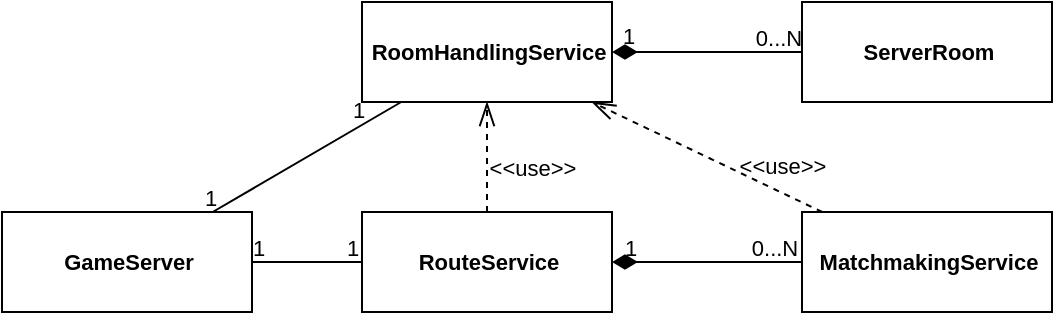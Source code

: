 <mxfile version="13.0.6" type="device" pages="2"><diagram id="ggWkFIttFP3k0YCquZvB" name="architecture"><mxGraphModel dx="868" dy="482" grid="1" gridSize="10" guides="1" tooltips="1" connect="1" arrows="1" fold="1" page="1" pageScale="1" pageWidth="827" pageHeight="1169" math="0" shadow="0"><root><mxCell id="0"/><mxCell id="1" parent="0"/><mxCell id="hVfuFkYI5K-hd_Lhedua-10" style="edgeStyle=none;rounded=0;orthogonalLoop=1;jettySize=auto;html=1;endArrow=none;endFill=0;startArrow=diamondThin;startFill=1;startSize=10;" parent="1" source="hVfuFkYI5K-hd_Lhedua-1" target="hVfuFkYI5K-hd_Lhedua-5" edge="1"><mxGeometry relative="1" as="geometry"/></mxCell><mxCell id="LNTiuDUB1eDf4OFS-0oL-1" value="1" style="edgeLabel;html=1;align=center;verticalAlign=middle;resizable=0;points=[];labelBackgroundColor=none;" parent="hVfuFkYI5K-hd_Lhedua-10" vertex="1" connectable="0"><mxGeometry x="-0.697" y="3" relative="1" as="geometry"><mxPoint x="-7" y="-5" as="offset"/></mxGeometry></mxCell><mxCell id="LNTiuDUB1eDf4OFS-0oL-2" value="0...N" style="edgeLabel;html=1;align=center;verticalAlign=middle;resizable=0;points=[];labelBackgroundColor=none;" parent="hVfuFkYI5K-hd_Lhedua-10" vertex="1" connectable="0"><mxGeometry x="0.779" relative="1" as="geometry"><mxPoint x="-2" y="-7" as="offset"/></mxGeometry></mxCell><mxCell id="hVfuFkYI5K-hd_Lhedua-1" value="RoomHandlingService" style="html=1;fontSize=11;fontStyle=1" parent="1" vertex="1"><mxGeometry x="430" y="640" width="125" height="50" as="geometry"/></mxCell><mxCell id="hVfuFkYI5K-hd_Lhedua-12" style="edgeStyle=none;rounded=0;orthogonalLoop=1;jettySize=auto;html=1;endArrow=openThin;endFill=0;dashed=1;startSize=9;endSize=10;" parent="1" source="hVfuFkYI5K-hd_Lhedua-2" target="hVfuFkYI5K-hd_Lhedua-1" edge="1"><mxGeometry relative="1" as="geometry"/></mxCell><mxCell id="hVfuFkYI5K-hd_Lhedua-14" value="&amp;lt;&amp;lt;use&amp;gt;&amp;gt;" style="edgeLabel;html=1;align=center;verticalAlign=middle;resizable=0;points=[];labelBackgroundColor=none;" parent="hVfuFkYI5K-hd_Lhedua-12" vertex="1" connectable="0"><mxGeometry x="-0.162" relative="1" as="geometry"><mxPoint x="27.45" as="offset"/></mxGeometry></mxCell><mxCell id="hVfuFkYI5K-hd_Lhedua-2" value="MatchmakingService" style="html=1;fontSize=11;fontStyle=1" parent="1" vertex="1"><mxGeometry x="650" y="745" width="125" height="50" as="geometry"/></mxCell><mxCell id="hVfuFkYI5K-hd_Lhedua-9" style="edgeStyle=none;rounded=0;orthogonalLoop=1;jettySize=auto;html=1;endArrow=none;endFill=0;startArrow=diamondThin;startFill=1;startSize=10;" parent="1" source="hVfuFkYI5K-hd_Lhedua-3" target="hVfuFkYI5K-hd_Lhedua-2" edge="1"><mxGeometry relative="1" as="geometry"/></mxCell><mxCell id="LNTiuDUB1eDf4OFS-0oL-3" value="1" style="edgeLabel;html=1;align=center;verticalAlign=middle;resizable=0;points=[];labelBackgroundColor=none;" parent="hVfuFkYI5K-hd_Lhedua-9" vertex="1" connectable="0"><mxGeometry x="-0.642" y="1" relative="1" as="geometry"><mxPoint x="-8" y="-6" as="offset"/></mxGeometry></mxCell><mxCell id="LNTiuDUB1eDf4OFS-0oL-4" value="0...N" style="edgeLabel;html=1;align=center;verticalAlign=middle;resizable=0;points=[];labelBackgroundColor=none;" parent="hVfuFkYI5K-hd_Lhedua-9" vertex="1" connectable="0"><mxGeometry x="0.806" y="-2" relative="1" as="geometry"><mxPoint x="-5" y="-9" as="offset"/></mxGeometry></mxCell><mxCell id="hVfuFkYI5K-hd_Lhedua-11" style="edgeStyle=none;rounded=0;orthogonalLoop=1;jettySize=auto;html=1;endArrow=openThin;endFill=0;dashed=1;startSize=9;endSize=10;" parent="1" source="hVfuFkYI5K-hd_Lhedua-3" target="hVfuFkYI5K-hd_Lhedua-1" edge="1"><mxGeometry relative="1" as="geometry"/></mxCell><mxCell id="hVfuFkYI5K-hd_Lhedua-13" value="&amp;lt;&amp;lt;use&amp;gt;&amp;gt;" style="edgeLabel;html=1;align=center;verticalAlign=middle;resizable=0;points=[];labelBackgroundColor=none;" parent="hVfuFkYI5K-hd_Lhedua-11" vertex="1" connectable="0"><mxGeometry x="-0.354" y="-1" relative="1" as="geometry"><mxPoint x="21" y="-4" as="offset"/></mxGeometry></mxCell><mxCell id="hVfuFkYI5K-hd_Lhedua-3" value="RouteService" style="html=1;fontSize=11;fontStyle=1" parent="1" vertex="1"><mxGeometry x="430" y="745" width="125" height="50" as="geometry"/></mxCell><mxCell id="hVfuFkYI5K-hd_Lhedua-7" style="rounded=0;orthogonalLoop=1;jettySize=auto;html=1;endArrow=none;endFill=0;" parent="1" source="hVfuFkYI5K-hd_Lhedua-4" target="hVfuFkYI5K-hd_Lhedua-1" edge="1"><mxGeometry relative="1" as="geometry"/></mxCell><mxCell id="hVfuFkYI5K-hd_Lhedua-16" value="1" style="edgeLabel;html=1;align=center;verticalAlign=middle;resizable=0;points=[];labelBackgroundColor=none;" parent="hVfuFkYI5K-hd_Lhedua-7" vertex="1" connectable="0"><mxGeometry x="-0.678" y="1" relative="1" as="geometry"><mxPoint x="-16.47" y="2" as="offset"/></mxGeometry></mxCell><mxCell id="hVfuFkYI5K-hd_Lhedua-17" value="1" style="edgeLabel;html=1;align=center;verticalAlign=middle;resizable=0;points=[];labelBackgroundColor=none;" parent="hVfuFkYI5K-hd_Lhedua-7" vertex="1" connectable="0"><mxGeometry x="0.689" y="1" relative="1" as="geometry"><mxPoint x="-7.01" y="-4" as="offset"/></mxGeometry></mxCell><mxCell id="hVfuFkYI5K-hd_Lhedua-8" style="edgeStyle=none;rounded=0;orthogonalLoop=1;jettySize=auto;html=1;endArrow=none;endFill=0;" parent="1" source="hVfuFkYI5K-hd_Lhedua-4" target="hVfuFkYI5K-hd_Lhedua-3" edge="1"><mxGeometry relative="1" as="geometry"/></mxCell><mxCell id="hVfuFkYI5K-hd_Lhedua-20" value="1" style="edgeLabel;html=1;align=center;verticalAlign=middle;resizable=0;points=[];labelBackgroundColor=none;" parent="hVfuFkYI5K-hd_Lhedua-8" vertex="1" connectable="0"><mxGeometry x="-0.617" relative="1" as="geometry"><mxPoint x="-7.39" y="-7" as="offset"/></mxGeometry></mxCell><mxCell id="hVfuFkYI5K-hd_Lhedua-21" value="1" style="edgeLabel;html=1;align=center;verticalAlign=middle;resizable=0;points=[];labelBackgroundColor=none;" parent="hVfuFkYI5K-hd_Lhedua-8" vertex="1" connectable="0"><mxGeometry x="0.8" relative="1" as="geometry"><mxPoint y="-7" as="offset"/></mxGeometry></mxCell><mxCell id="hVfuFkYI5K-hd_Lhedua-4" value="GameServer" style="html=1;fontSize=11;fontStyle=1" parent="1" vertex="1"><mxGeometry x="250" y="745" width="125" height="50" as="geometry"/></mxCell><mxCell id="hVfuFkYI5K-hd_Lhedua-5" value="ServerRoom" style="html=1;fontSize=11;fontStyle=1" parent="1" vertex="1"><mxGeometry x="650" y="640" width="125" height="50" as="geometry"/></mxCell></root></mxGraphModel></diagram><diagram id="GXotS_xC3NyZoGBGB6s5" name="design"><mxGraphModel dx="1848" dy="1736" grid="1" gridSize="10" guides="1" tooltips="1" connect="1" arrows="1" fold="1" page="1" pageScale="1" pageWidth="827" pageHeight="1169" math="0" shadow="0"><root><mxCell id="px9jCa-oGdd7PAt1rOFm-0"/><mxCell id="px9jCa-oGdd7PAt1rOFm-1" parent="px9jCa-oGdd7PAt1rOFm-0"/><mxCell id="px9jCa-oGdd7PAt1rOFm-46" value="Client" style="swimlane;fontStyle=1;align=center;verticalAlign=top;childLayout=stackLayout;horizontal=1;startSize=26;horizontalStack=0;resizeParent=1;resizeParentMax=0;resizeLast=0;collapsible=1;marginBottom=0;labelBackgroundColor=none;" parent="px9jCa-oGdd7PAt1rOFm-1" vertex="1"><mxGeometry x="667.89" y="146.0" width="97" height="74" as="geometry"/></mxCell><mxCell id="px9jCa-oGdd7PAt1rOFm-47" value="+ clientId: String" style="text;strokeColor=none;fillColor=none;align=left;verticalAlign=middle;spacingLeft=5;spacingRight=4;overflow=hidden;rotatable=0;points=[[0,0.5],[1,0.5]];portConstraint=eastwest;spacing=2;fontSize=10;" parent="px9jCa-oGdd7PAt1rOFm-46" vertex="1"><mxGeometry y="26" width="97" height="20" as="geometry"/></mxCell><mxCell id="px9jCa-oGdd7PAt1rOFm-48" value="" style="line;strokeWidth=1;fillColor=none;align=left;verticalAlign=middle;spacingTop=-1;spacingLeft=3;spacingRight=3;rotatable=0;labelPosition=right;points=[];portConstraint=eastwest;" parent="px9jCa-oGdd7PAt1rOFm-46" vertex="1"><mxGeometry y="46" width="97" height="8" as="geometry"/></mxCell><mxCell id="px9jCa-oGdd7PAt1rOFm-49" value="+ send(msg)" style="text;strokeColor=none;fillColor=none;align=left;verticalAlign=top;spacingLeft=4;spacingRight=4;overflow=hidden;rotatable=0;points=[[0,0.5],[1,0.5]];portConstraint=eastwest;fontSize=10;" parent="px9jCa-oGdd7PAt1rOFm-46" vertex="1"><mxGeometry y="54" width="97" height="20" as="geometry"/></mxCell><mxCell id="N-1T2QZrihPFVDu4DGSP-5" style="rounded=0;orthogonalLoop=1;jettySize=auto;html=1;startSize=9;endArrow=none;endFill=0;endSize=10;fontSize=10;edgeStyle=orthogonalEdgeStyle;" parent="px9jCa-oGdd7PAt1rOFm-1" source="px9jCa-oGdd7PAt1rOFm-2" target="TbEqIi68qh9XwO49o0xm-0" edge="1"><mxGeometry relative="1" as="geometry"><mxPoint x="350" y="330" as="targetPoint"/><Array as="points"><mxPoint x="235" y="297"/></Array></mxGeometry></mxCell><mxCell id="N-1T2QZrihPFVDu4DGSP-8" value="1" style="edgeLabel;html=1;align=center;verticalAlign=middle;resizable=0;points=[];fontSize=10;labelBackgroundColor=none;" parent="N-1T2QZrihPFVDu4DGSP-5" vertex="1" connectable="0"><mxGeometry x="-0.96" y="-1" relative="1" as="geometry"><mxPoint x="6" y="3.29" as="offset"/></mxGeometry></mxCell><mxCell id="N-1T2QZrihPFVDu4DGSP-9" value="1" style="edgeLabel;html=1;align=center;verticalAlign=middle;resizable=0;points=[];fontSize=10;labelBackgroundColor=none;" parent="N-1T2QZrihPFVDu4DGSP-5" vertex="1" connectable="0"><mxGeometry x="0.954" y="1" relative="1" as="geometry"><mxPoint y="-7.03" as="offset"/></mxGeometry></mxCell><mxCell id="px9jCa-oGdd7PAt1rOFm-2" value="ServerActor" style="html=1;fontSize=11;fontStyle=1" parent="px9jCa-oGdd7PAt1rOFm-1" vertex="1"><mxGeometry x="180" y="116" width="110" height="50" as="geometry"/></mxCell><mxCell id="px9jCa-oGdd7PAt1rOFm-3" style="rounded=0;orthogonalLoop=1;jettySize=auto;html=1;endArrow=none;endFill=0;fontSize=11;startArrow=none;startFill=0;strokeWidth=1;endSize=6;startSize=10;edgeStyle=orthogonalEdgeStyle;" parent="px9jCa-oGdd7PAt1rOFm-1" source="px9jCa-oGdd7PAt1rOFm-2" target="px9jCa-oGdd7PAt1rOFm-50" edge="1"><mxGeometry relative="1" as="geometry"><mxPoint x="356" y="126.72" as="sourcePoint"/><mxPoint x="302" y="100.001" as="targetPoint"/><Array as="points"><mxPoint x="235" y="-38"/></Array></mxGeometry></mxCell><mxCell id="px9jCa-oGdd7PAt1rOFm-4" value="1" style="edgeLabel;html=1;align=center;verticalAlign=middle;resizable=0;points=[];labelBackgroundColor=none;" parent="px9jCa-oGdd7PAt1rOFm-3" vertex="1" connectable="0"><mxGeometry x="-0.906" y="1" relative="1" as="geometry"><mxPoint x="6.0" y="4.59" as="offset"/></mxGeometry></mxCell><mxCell id="px9jCa-oGdd7PAt1rOFm-5" value="1" style="edgeLabel;html=1;align=center;verticalAlign=middle;resizable=0;points=[];labelBackgroundColor=none;" parent="px9jCa-oGdd7PAt1rOFm-3" vertex="1" connectable="0"><mxGeometry x="0.685" y="1" relative="1" as="geometry"><mxPoint x="30.2" y="9.0" as="offset"/></mxGeometry></mxCell><mxCell id="px9jCa-oGdd7PAt1rOFm-6" style="rounded=0;orthogonalLoop=1;jettySize=auto;html=1;dashed=1;startArrow=none;startFill=0;startSize=10;endArrow=openThin;endFill=0;endSize=10;strokeWidth=1;fontSize=11;" parent="px9jCa-oGdd7PAt1rOFm-1" source="px9jCa-oGdd7PAt1rOFm-32" target="px9jCa-oGdd7PAt1rOFm-50" edge="1"><mxGeometry relative="1" as="geometry"><mxPoint x="461" y="210" as="sourcePoint"/><mxPoint x="461" y="150" as="targetPoint"/></mxGeometry></mxCell><mxCell id="px9jCa-oGdd7PAt1rOFm-7" value="&amp;lt;&amp;lt;use&amp;gt;&amp;gt;" style="text;html=1;align=center;verticalAlign=middle;resizable=0;points=[];labelBackgroundColor=none;fontSize=11;" parent="px9jCa-oGdd7PAt1rOFm-6" vertex="1" connectable="0"><mxGeometry x="0.269" y="-1" relative="1" as="geometry"><mxPoint x="24" y="9.14" as="offset"/></mxGeometry></mxCell><mxCell id="px9jCa-oGdd7PAt1rOFm-8" style="rounded=0;orthogonalLoop=1;jettySize=auto;html=1;endArrow=none;endFill=0;fontSize=11;startArrow=none;startFill=0;strokeWidth=1;endSize=6;startSize=10;" parent="px9jCa-oGdd7PAt1rOFm-1" source="px9jCa-oGdd7PAt1rOFm-2" target="px9jCa-oGdd7PAt1rOFm-32" edge="1"><mxGeometry relative="1" as="geometry"><mxPoint x="276" y="196.72" as="sourcePoint"/><mxPoint x="334.51" y="192.72" as="targetPoint"/></mxGeometry></mxCell><mxCell id="px9jCa-oGdd7PAt1rOFm-9" value="1" style="edgeLabel;html=1;align=center;verticalAlign=middle;resizable=0;points=[];labelBackgroundColor=none;" parent="px9jCa-oGdd7PAt1rOFm-8" vertex="1" connectable="0"><mxGeometry x="-0.838" y="1" relative="1" as="geometry"><mxPoint x="-1" y="-7.14" as="offset"/></mxGeometry></mxCell><mxCell id="px9jCa-oGdd7PAt1rOFm-10" value="1" style="edgeLabel;html=1;align=center;verticalAlign=middle;resizable=0;points=[];labelBackgroundColor=none;" parent="px9jCa-oGdd7PAt1rOFm-8" vertex="1" connectable="0"><mxGeometry x="0.687" relative="1" as="geometry"><mxPoint x="6.47" y="-8.43" as="offset"/></mxGeometry></mxCell><mxCell id="px9jCa-oGdd7PAt1rOFm-11" style="rounded=0;orthogonalLoop=1;jettySize=auto;html=1;endArrow=none;endFill=0;fontSize=11;startArrow=diamondThin;startFill=1;strokeWidth=1;endSize=6;startSize=10;" parent="px9jCa-oGdd7PAt1rOFm-1" source="px9jCa-oGdd7PAt1rOFm-50" target="px9jCa-oGdd7PAt1rOFm-18" edge="1"><mxGeometry relative="1" as="geometry"><mxPoint x="555" y="-62" as="sourcePoint"/><mxPoint x="694" y="300" as="targetPoint"/></mxGeometry></mxCell><mxCell id="px9jCa-oGdd7PAt1rOFm-12" value="1" style="text;html=1;align=center;verticalAlign=middle;resizable=0;points=[];labelBackgroundColor=none;fontSize=11;" parent="px9jCa-oGdd7PAt1rOFm-11" vertex="1" connectable="0"><mxGeometry x="-0.86" relative="1" as="geometry"><mxPoint x="5.06" y="-8.59" as="offset"/></mxGeometry></mxCell><mxCell id="px9jCa-oGdd7PAt1rOFm-14" value="0...N" style="text;html=1;align=center;verticalAlign=middle;resizable=0;points=[];" parent="px9jCa-oGdd7PAt1rOFm-11" vertex="1" connectable="0"><mxGeometry x="0.689" y="1" relative="1" as="geometry"><mxPoint y="-9" as="offset"/></mxGeometry></mxCell><mxCell id="px9jCa-oGdd7PAt1rOFm-15" style="edgeStyle=none;rounded=0;orthogonalLoop=1;jettySize=auto;html=1;startArrow=none;startFill=0;startSize=12;endArrow=none;endFill=0;endSize=11;strokeWidth=1;fontSize=11;" parent="px9jCa-oGdd7PAt1rOFm-1" source="px9jCa-oGdd7PAt1rOFm-18" target="px9jCa-oGdd7PAt1rOFm-36" edge="1"><mxGeometry relative="1" as="geometry"><mxPoint x="539.39" y="270" as="targetPoint"/><Array as="points"/></mxGeometry></mxCell><mxCell id="px9jCa-oGdd7PAt1rOFm-16" value="1" style="edgeLabel;html=1;align=center;verticalAlign=middle;resizable=0;points=[];labelBackgroundColor=none;" parent="px9jCa-oGdd7PAt1rOFm-15" vertex="1" connectable="0"><mxGeometry x="-0.679" relative="1" as="geometry"><mxPoint x="-7" y="-2.6" as="offset"/></mxGeometry></mxCell><mxCell id="px9jCa-oGdd7PAt1rOFm-17" value="1" style="edgeLabel;html=1;align=center;verticalAlign=middle;resizable=0;points=[];labelBackgroundColor=none;" parent="px9jCa-oGdd7PAt1rOFm-15" vertex="1" connectable="0"><mxGeometry x="0.802" relative="1" as="geometry"><mxPoint x="-7.1" y="-4" as="offset"/></mxGeometry></mxCell><mxCell id="px9jCa-oGdd7PAt1rOFm-18" value="RoomActor" style="html=1;fontSize=11;fontStyle=1" parent="px9jCa-oGdd7PAt1rOFm-1" vertex="1"><mxGeometry x="661.39" y="-63" width="110" height="50" as="geometry"/></mxCell><mxCell id="px9jCa-oGdd7PAt1rOFm-20" style="edgeStyle=none;rounded=0;orthogonalLoop=1;jettySize=auto;html=1;startArrow=none;startFill=0;startSize=12;endArrow=none;endFill=0;endSize=10;strokeColor=#000000;" parent="px9jCa-oGdd7PAt1rOFm-1" source="px9jCa-oGdd7PAt1rOFm-57" target="px9jCa-oGdd7PAt1rOFm-2" edge="1"><mxGeometry relative="1" as="geometry"><mxPoint x="215" y="206.72" as="sourcePoint"/></mxGeometry></mxCell><mxCell id="TbEqIi68qh9XwO49o0xm-14" value="1" style="edgeLabel;html=1;align=center;verticalAlign=middle;resizable=0;points=[];labelBackgroundColor=none;" parent="px9jCa-oGdd7PAt1rOFm-20" vertex="1" connectable="0"><mxGeometry x="-0.705" relative="1" as="geometry"><mxPoint x="-3" y="-7" as="offset"/></mxGeometry></mxCell><mxCell id="TbEqIi68qh9XwO49o0xm-15" value="1" style="edgeLabel;html=1;align=center;verticalAlign=middle;resizable=0;points=[];labelBackgroundColor=none;" parent="px9jCa-oGdd7PAt1rOFm-20" vertex="1" connectable="0"><mxGeometry x="0.765" y="-3" relative="1" as="geometry"><mxPoint x="-2" y="-10" as="offset"/></mxGeometry></mxCell><mxCell id="px9jCa-oGdd7PAt1rOFm-26" style="edgeStyle=none;rounded=0;orthogonalLoop=1;jettySize=auto;html=1;endArrow=diamondThin;endFill=1;endSize=10;strokeWidth=1;startSize=10;" parent="px9jCa-oGdd7PAt1rOFm-1" source="px9jCa-oGdd7PAt1rOFm-46" target="px9jCa-oGdd7PAt1rOFm-36" edge="1"><mxGeometry relative="1" as="geometry"><mxPoint x="589.885" y="390" as="sourcePoint"/><mxPoint x="539.39" y="320" as="targetPoint"/></mxGeometry></mxCell><mxCell id="px9jCa-oGdd7PAt1rOFm-68" value="1" style="edgeLabel;html=1;align=center;verticalAlign=middle;resizable=0;points=[];labelBackgroundColor=none;" parent="px9jCa-oGdd7PAt1rOFm-26" vertex="1" connectable="0"><mxGeometry x="-0.697" y="-1" relative="1" as="geometry"><mxPoint x="8.04" y="-35.38" as="offset"/></mxGeometry></mxCell><mxCell id="TbEqIi68qh9XwO49o0xm-7" style="rounded=0;orthogonalLoop=1;jettySize=auto;html=1;dashed=1;endArrow=open;endFill=0;endSize=10;" parent="px9jCa-oGdd7PAt1rOFm-1" source="px9jCa-oGdd7PAt1rOFm-32" target="TbEqIi68qh9XwO49o0xm-0" edge="1"><mxGeometry relative="1" as="geometry"/></mxCell><mxCell id="TbEqIi68qh9XwO49o0xm-8" value="&amp;lt;&amp;lt;use&amp;gt;&amp;gt;" style="edgeLabel;html=1;align=center;verticalAlign=middle;resizable=0;points=[];" parent="TbEqIi68qh9XwO49o0xm-7" vertex="1" connectable="0"><mxGeometry x="-0.24" y="1" relative="1" as="geometry"><mxPoint x="25" y="3.24" as="offset"/></mxGeometry></mxCell><mxCell id="px9jCa-oGdd7PAt1rOFm-69" value="0...N" style="text;html=1;align=center;verticalAlign=middle;resizable=0;points=[];" parent="px9jCa-oGdd7PAt1rOFm-1" vertex="1" connectable="0"><mxGeometry x="732.004" y="146" as="geometry"><mxPoint x="-1" y="-8" as="offset"/></mxGeometry></mxCell><mxCell id="TbEqIi68qh9XwO49o0xm-10" style="rounded=0;orthogonalLoop=1;jettySize=auto;html=1;endArrow=none;endFill=0;fontSize=11;startArrow=diamondThin;startFill=1;strokeWidth=1;endSize=6;startSize=10;" parent="px9jCa-oGdd7PAt1rOFm-1" source="TbEqIi68qh9XwO49o0xm-0" target="TbEqIi68qh9XwO49o0xm-9" edge="1"><mxGeometry relative="1" as="geometry"><mxPoint x="590" y="515.76" as="sourcePoint"/><mxPoint x="659.39" y="515.76" as="targetPoint"/></mxGeometry></mxCell><mxCell id="TbEqIi68qh9XwO49o0xm-11" value="1" style="text;html=1;align=center;verticalAlign=middle;resizable=0;points=[];labelBackgroundColor=none;fontSize=11;" parent="TbEqIi68qh9XwO49o0xm-10" vertex="1" connectable="0"><mxGeometry x="-0.86" relative="1" as="geometry"><mxPoint x="3.553e-15" y="-11" as="offset"/></mxGeometry></mxCell><mxCell id="TbEqIi68qh9XwO49o0xm-12" value="0...N" style="text;html=1;align=center;verticalAlign=middle;resizable=0;points=[];" parent="TbEqIi68qh9XwO49o0xm-10" vertex="1" connectable="0"><mxGeometry x="0.689" y="1" relative="1" as="geometry"><mxPoint x="-5.25" y="-10.23" as="offset"/></mxGeometry></mxCell><mxCell id="N-1T2QZrihPFVDu4DGSP-1" style="edgeStyle=orthogonalEdgeStyle;rounded=0;orthogonalLoop=1;jettySize=auto;html=1;endArrow=diamondThin;endFill=1;startSize=9;endSize=10;" parent="px9jCa-oGdd7PAt1rOFm-1" source="px9jCa-oGdd7PAt1rOFm-46" target="TbEqIi68qh9XwO49o0xm-9" edge="1"><mxGeometry relative="1" as="geometry"><Array as="points"/></mxGeometry></mxCell><mxCell id="N-1T2QZrihPFVDu4DGSP-2" value="0...N" style="edgeLabel;html=1;align=center;verticalAlign=middle;resizable=0;points=[];labelBackgroundColor=none;" parent="N-1T2QZrihPFVDu4DGSP-1" vertex="1" connectable="0"><mxGeometry x="-0.665" relative="1" as="geometry"><mxPoint x="15.11" y="-1" as="offset"/></mxGeometry></mxCell><mxCell id="N-1T2QZrihPFVDu4DGSP-3" value="1" style="edgeLabel;html=1;align=center;verticalAlign=middle;resizable=0;points=[];labelBackgroundColor=none;" parent="N-1T2QZrihPFVDu4DGSP-1" vertex="1" connectable="0"><mxGeometry x="0.613" relative="1" as="geometry"><mxPoint x="7.61" y="4" as="offset"/></mxGeometry></mxCell><mxCell id="px9jCa-oGdd7PAt1rOFm-32" value="RouteService" style="swimlane;fontStyle=1;align=center;verticalAlign=top;childLayout=stackLayout;horizontal=1;startSize=26;horizontalStack=0;resizeParent=1;resizeParentMax=0;resizeLast=0;collapsible=1;marginBottom=0;labelBackgroundColor=none;" parent="px9jCa-oGdd7PAt1rOFm-1" vertex="1"><mxGeometry x="373" y="104" width="160" height="74" as="geometry"/></mxCell><mxCell id="px9jCa-oGdd7PAt1rOFm-33" value="+ route" style="text;strokeColor=none;fillColor=none;align=left;verticalAlign=middle;spacingLeft=5;spacingRight=4;overflow=hidden;rotatable=0;points=[[0,0.5],[1,0.5]];portConstraint=eastwest;spacing=2;fontSize=10;" parent="px9jCa-oGdd7PAt1rOFm-32" vertex="1"><mxGeometry y="26" width="160" height="20" as="geometry"/></mxCell><mxCell id="px9jCa-oGdd7PAt1rOFm-34" value="" style="line;strokeWidth=1;fillColor=none;align=left;verticalAlign=middle;spacingTop=-1;spacingLeft=3;spacingRight=3;rotatable=0;labelPosition=right;points=[];portConstraint=eastwest;" parent="px9jCa-oGdd7PAt1rOFm-32" vertex="1"><mxGeometry y="46" width="160" height="8" as="geometry"/></mxCell><mxCell id="px9jCa-oGdd7PAt1rOFm-35" value="+ addRouteForRoomType(type)" style="text;strokeColor=none;fillColor=none;align=left;verticalAlign=middle;spacingLeft=4;spacingRight=4;overflow=hidden;rotatable=0;points=[[0,0.5],[1,0.5]];portConstraint=eastwest;fontSize=10;" parent="px9jCa-oGdd7PAt1rOFm-32" vertex="1"><mxGeometry y="54" width="160" height="20" as="geometry"/></mxCell><mxCell id="px9jCa-oGdd7PAt1rOFm-57" value="GameServer" style="swimlane;fontStyle=1;align=center;verticalAlign=top;childLayout=stackLayout;horizontal=1;startSize=26;horizontalStack=0;resizeParent=1;resizeParentMax=0;resizeLast=0;collapsible=1;marginBottom=0;labelBackgroundColor=none;" parent="px9jCa-oGdd7PAt1rOFm-1" vertex="1"><mxGeometry x="-180" y="31" width="310" height="220" as="geometry"/></mxCell><mxCell id="px9jCa-oGdd7PAt1rOFm-58" value="+ host: string" style="text;strokeColor=none;fillColor=none;align=left;verticalAlign=middle;spacingLeft=5;spacingRight=4;overflow=hidden;rotatable=0;points=[[0,0.5],[1,0.5]];portConstraint=eastwest;spacing=2;fontSize=10;" parent="px9jCa-oGdd7PAt1rOFm-57" vertex="1"><mxGeometry y="26" width="310" height="20" as="geometry"/></mxCell><mxCell id="px9jCa-oGdd7PAt1rOFm-59" value="+ port: int" style="text;strokeColor=none;fillColor=none;align=left;verticalAlign=middle;spacingLeft=5;spacingRight=4;overflow=hidden;rotatable=0;points=[[0,0.5],[1,0.5]];portConstraint=eastwest;spacing=2;fontSize=10;" parent="px9jCa-oGdd7PAt1rOFm-57" vertex="1"><mxGeometry y="46" width="310" height="20" as="geometry"/></mxCell><mxCell id="px9jCa-oGdd7PAt1rOFm-60" value="" style="line;strokeWidth=1;fillColor=none;align=left;verticalAlign=middle;spacingTop=-1;spacingLeft=3;spacingRight=3;rotatable=0;labelPosition=right;points=[];portConstraint=eastwest;" parent="px9jCa-oGdd7PAt1rOFm-57" vertex="1"><mxGeometry y="66" width="310" height="8" as="geometry"/></mxCell><mxCell id="px9jCa-oGdd7PAt1rOFm-61" value="+ start()" style="text;strokeColor=none;fillColor=none;align=left;verticalAlign=top;spacingLeft=4;spacingRight=4;overflow=hidden;rotatable=0;points=[[0,0.5],[1,0.5]];portConstraint=eastwest;fontSize=10;" parent="px9jCa-oGdd7PAt1rOFm-57" vertex="1"><mxGeometry y="74" width="310" height="20" as="geometry"/></mxCell><mxCell id="px9jCa-oGdd7PAt1rOFm-62" value="+ stop()" style="text;strokeColor=none;fillColor=none;align=left;verticalAlign=top;spacingLeft=4;spacingRight=4;overflow=hidden;rotatable=0;points=[[0,0.5],[1,0.5]];portConstraint=eastwest;fontSize=10;" parent="px9jCa-oGdd7PAt1rOFm-57" vertex="1"><mxGeometry y="94" width="310" height="20" as="geometry"/></mxCell><mxCell id="px9jCa-oGdd7PAt1rOFm-70" value="+ terminate()" style="text;strokeColor=none;fillColor=none;align=left;verticalAlign=top;spacingLeft=4;spacingRight=4;overflow=hidden;rotatable=0;points=[[0,0.5],[1,0.5]];portConstraint=eastwest;fontSize=10;" parent="px9jCa-oGdd7PAt1rOFm-57" vertex="1"><mxGeometry y="114" width="310" height="20" as="geometry"/></mxCell><mxCell id="px9jCa-oGdd7PAt1rOFm-63" value="+ onStart(callback)" style="text;strokeColor=none;fillColor=none;align=left;verticalAlign=top;spacingLeft=4;spacingRight=4;overflow=hidden;rotatable=0;points=[[0,0.5],[1,0.5]];portConstraint=eastwest;fontSize=10;" parent="px9jCa-oGdd7PAt1rOFm-57" vertex="1"><mxGeometry y="134" width="310" height="20" as="geometry"/></mxCell><mxCell id="px9jCa-oGdd7PAt1rOFm-64" value="+ onStop(callback)" style="text;strokeColor=none;fillColor=none;align=left;verticalAlign=top;spacingLeft=4;spacingRight=4;overflow=hidden;rotatable=0;points=[[0,0.5],[1,0.5]];portConstraint=eastwest;fontSize=10;" parent="px9jCa-oGdd7PAt1rOFm-57" vertex="1"><mxGeometry y="154" width="310" height="20" as="geometry"/></mxCell><mxCell id="px9jCa-oGdd7PAt1rOFm-65" value="+ defineRoomType(name, roomFactory)" style="text;strokeColor=none;fillColor=none;align=left;verticalAlign=top;spacingLeft=4;spacingRight=4;overflow=hidden;rotatable=0;points=[[0,0.5],[1,0.5]];portConstraint=eastwest;fontSize=10;" parent="px9jCa-oGdd7PAt1rOFm-57" vertex="1"><mxGeometry y="174" width="310" height="20" as="geometry"/></mxCell><mxCell id="N-1T2QZrihPFVDu4DGSP-4" value="+ defineRoomWithMatchmaking(name, roomFactory,matchmaker)" style="text;strokeColor=none;fillColor=none;align=left;verticalAlign=top;spacingLeft=4;spacingRight=4;overflow=hidden;rotatable=0;points=[[0,0.5],[1,0.5]];portConstraint=eastwest;fontSize=10;" parent="px9jCa-oGdd7PAt1rOFm-57" vertex="1"><mxGeometry y="194" width="310" height="26" as="geometry"/></mxCell><mxCell id="px9jCa-oGdd7PAt1rOFm-36" value="ServerRoom" style="swimlane;fontStyle=3;align=center;verticalAlign=middle;childLayout=stackLayout;horizontal=1;startSize=50;horizontalStack=0;resizeParent=1;resizeParentMax=0;resizeLast=0;collapsible=1;marginBottom=0;labelBackgroundColor=#ffffff;fillColor=#ffffff;" parent="px9jCa-oGdd7PAt1rOFm-1" vertex="1"><mxGeometry x="661.39" y="40" width="110" height="50" as="geometry"/></mxCell><mxCell id="TbEqIi68qh9XwO49o0xm-0" value="MatchmakingHandler" style="swimlane;fontStyle=1;align=center;verticalAlign=top;childLayout=stackLayout;horizontal=1;startSize=26;horizontalStack=0;resizeParent=1;resizeParentMax=0;resizeLast=0;collapsible=1;marginBottom=0;labelBackgroundColor=#ffffff;fillColor=#ffffff;" parent="px9jCa-oGdd7PAt1rOFm-1" vertex="1"><mxGeometry x="345" y="260" width="214" height="74" as="geometry"/></mxCell><mxCell id="TbEqIi68qh9XwO49o0xm-1" value="+ defineMatchmaker(roomType, matchmaker)" style="text;strokeColor=none;fillColor=none;align=left;verticalAlign=top;spacingLeft=4;spacingRight=4;overflow=hidden;rotatable=0;points=[[0,0.5],[1,0.5]];portConstraint=eastwest;fontSize=10;labelBackgroundColor=none;" parent="TbEqIi68qh9XwO49o0xm-0" vertex="1"><mxGeometry y="26" width="214" height="24" as="geometry"/></mxCell><mxCell id="TbEqIi68qh9XwO49o0xm-6" value="+ handleClientConnection(roomType)" style="text;strokeColor=none;fillColor=none;align=left;verticalAlign=top;spacingLeft=4;spacingRight=4;overflow=hidden;rotatable=0;points=[[0,0.5],[1,0.5]];portConstraint=eastwest;fontSize=10;" parent="TbEqIi68qh9XwO49o0xm-0" vertex="1"><mxGeometry y="50" width="214" height="24" as="geometry"/></mxCell><mxCell id="TbEqIi68qh9XwO49o0xm-9" value="MatchmakingService" style="swimlane;fontStyle=1;align=center;verticalAlign=middle;childLayout=stackLayout;horizontal=1;startSize=50;horizontalStack=0;resizeParent=1;resizeParentMax=0;resizeLast=0;collapsible=1;marginBottom=0;labelBackgroundColor=#ffffff;fillColor=#ffffff;" parent="px9jCa-oGdd7PAt1rOFm-1" vertex="1"><mxGeometry x="646.89" y="272" width="139" height="50" as="geometry"/></mxCell><mxCell id="px9jCa-oGdd7PAt1rOFm-50" value="RoomHandlingService" style="swimlane;fontStyle=1;align=center;verticalAlign=middle;childLayout=stackLayout;horizontal=1;startSize=50;horizontalStack=0;resizeParent=1;resizeParentMax=0;resizeLast=0;collapsible=1;marginBottom=0;labelBackgroundColor=#ffffff;fillColor=#ffffff;" parent="px9jCa-oGdd7PAt1rOFm-1" vertex="1"><mxGeometry x="375" y="-63" width="155" height="50" as="geometry"/></mxCell></root></mxGraphModel></diagram></mxfile>